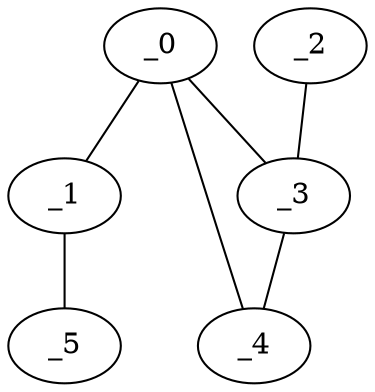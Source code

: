 graph FP1_0076 {
	_0	 [x="0.66639",
		y="2.99722"];
	_1	 [x="0.71",
		y="0.73"];
	_0 -- _1;
	_3	 [x="1.41534",
		y="1.34328"];
	_0 -- _3;
	_4	 [x="2.75527",
		y="2.12473"];
	_0 -- _4;
	_5	 [x="0.818365",
		y="0.570925"];
	_1 -- _5;
	_2	 [x="-0.0290582",
		y="2.34737"];
	_2 -- _3;
	_3 -- _4;
}
